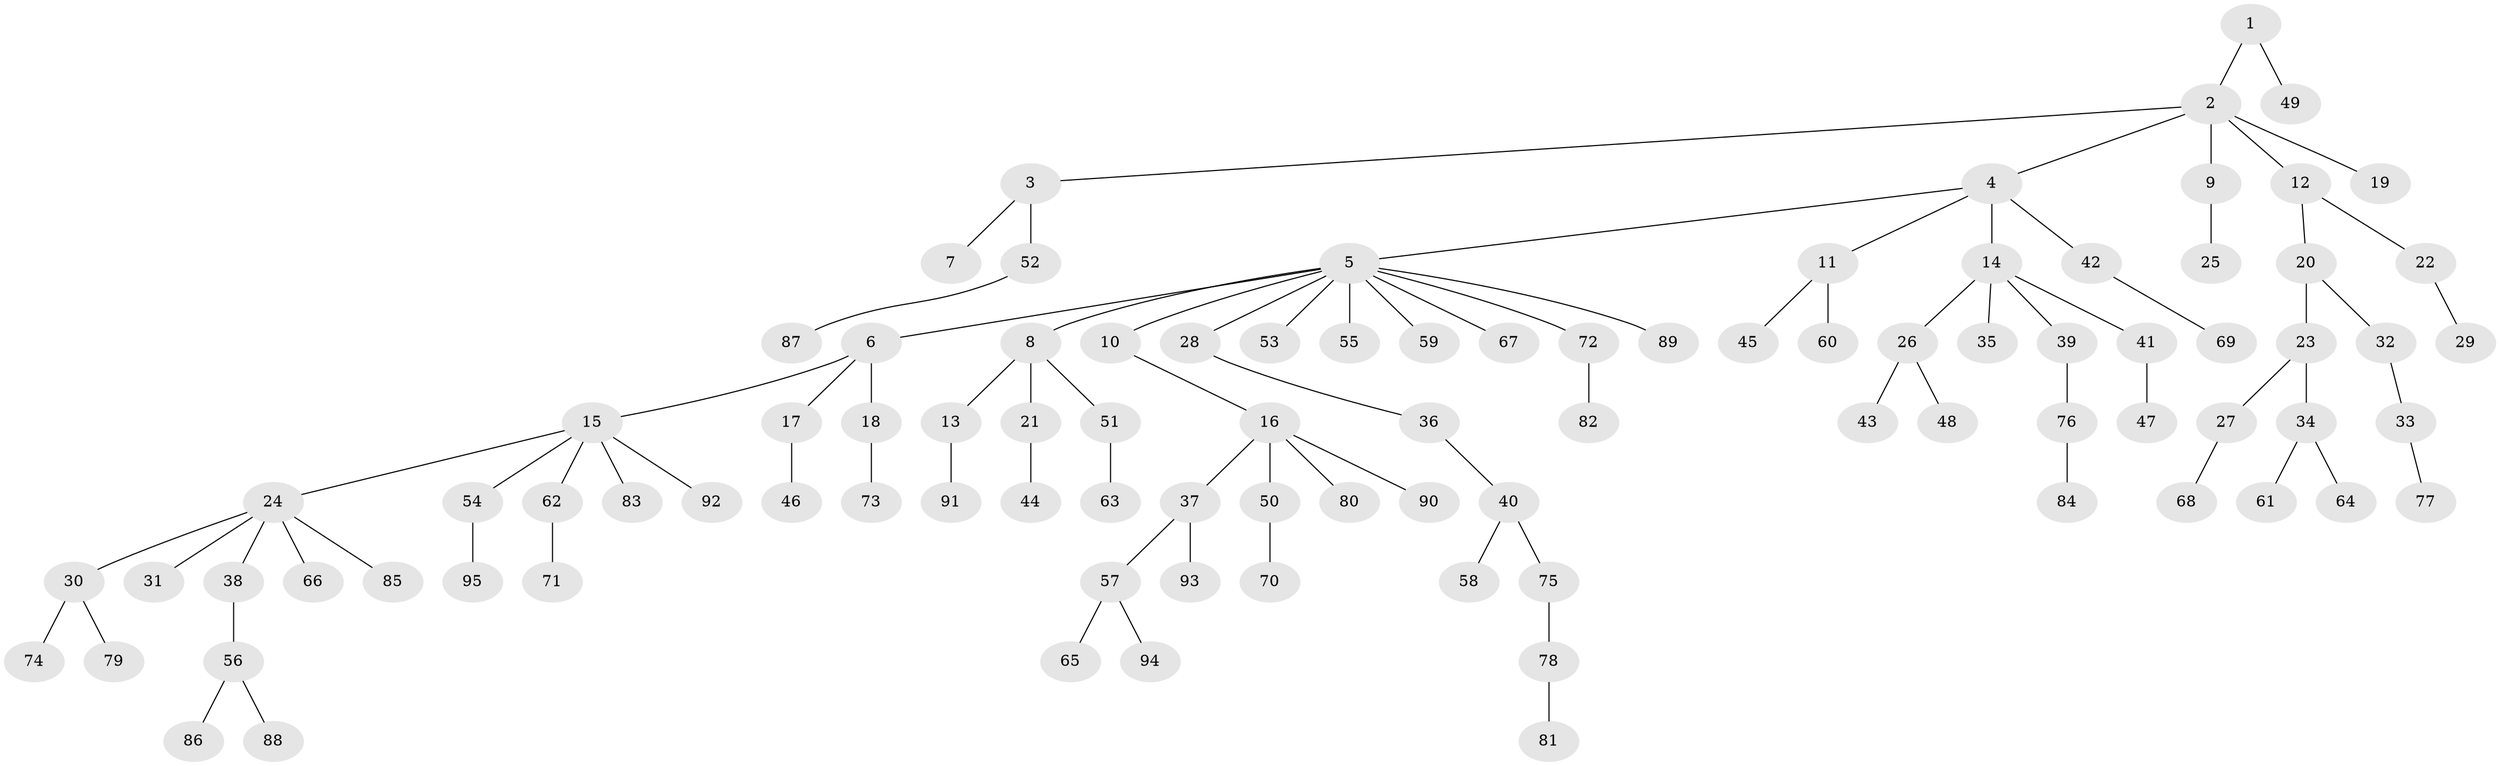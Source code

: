 // coarse degree distribution, {1: 0.639344262295082, 5: 0.06557377049180328, 3: 0.09836065573770492, 13: 0.01639344262295082, 4: 0.03278688524590164, 2: 0.13114754098360656, 6: 0.01639344262295082}
// Generated by graph-tools (version 1.1) at 2025/42/03/06/25 10:42:04]
// undirected, 95 vertices, 94 edges
graph export_dot {
graph [start="1"]
  node [color=gray90,style=filled];
  1;
  2;
  3;
  4;
  5;
  6;
  7;
  8;
  9;
  10;
  11;
  12;
  13;
  14;
  15;
  16;
  17;
  18;
  19;
  20;
  21;
  22;
  23;
  24;
  25;
  26;
  27;
  28;
  29;
  30;
  31;
  32;
  33;
  34;
  35;
  36;
  37;
  38;
  39;
  40;
  41;
  42;
  43;
  44;
  45;
  46;
  47;
  48;
  49;
  50;
  51;
  52;
  53;
  54;
  55;
  56;
  57;
  58;
  59;
  60;
  61;
  62;
  63;
  64;
  65;
  66;
  67;
  68;
  69;
  70;
  71;
  72;
  73;
  74;
  75;
  76;
  77;
  78;
  79;
  80;
  81;
  82;
  83;
  84;
  85;
  86;
  87;
  88;
  89;
  90;
  91;
  92;
  93;
  94;
  95;
  1 -- 2;
  1 -- 49;
  2 -- 3;
  2 -- 4;
  2 -- 9;
  2 -- 12;
  2 -- 19;
  3 -- 7;
  3 -- 52;
  4 -- 5;
  4 -- 11;
  4 -- 14;
  4 -- 42;
  5 -- 6;
  5 -- 8;
  5 -- 10;
  5 -- 28;
  5 -- 53;
  5 -- 55;
  5 -- 59;
  5 -- 67;
  5 -- 72;
  5 -- 89;
  6 -- 15;
  6 -- 17;
  6 -- 18;
  8 -- 13;
  8 -- 21;
  8 -- 51;
  9 -- 25;
  10 -- 16;
  11 -- 45;
  11 -- 60;
  12 -- 20;
  12 -- 22;
  13 -- 91;
  14 -- 26;
  14 -- 35;
  14 -- 39;
  14 -- 41;
  15 -- 24;
  15 -- 54;
  15 -- 62;
  15 -- 83;
  15 -- 92;
  16 -- 37;
  16 -- 50;
  16 -- 80;
  16 -- 90;
  17 -- 46;
  18 -- 73;
  20 -- 23;
  20 -- 32;
  21 -- 44;
  22 -- 29;
  23 -- 27;
  23 -- 34;
  24 -- 30;
  24 -- 31;
  24 -- 38;
  24 -- 66;
  24 -- 85;
  26 -- 43;
  26 -- 48;
  27 -- 68;
  28 -- 36;
  30 -- 74;
  30 -- 79;
  32 -- 33;
  33 -- 77;
  34 -- 61;
  34 -- 64;
  36 -- 40;
  37 -- 57;
  37 -- 93;
  38 -- 56;
  39 -- 76;
  40 -- 58;
  40 -- 75;
  41 -- 47;
  42 -- 69;
  50 -- 70;
  51 -- 63;
  52 -- 87;
  54 -- 95;
  56 -- 86;
  56 -- 88;
  57 -- 65;
  57 -- 94;
  62 -- 71;
  72 -- 82;
  75 -- 78;
  76 -- 84;
  78 -- 81;
}
